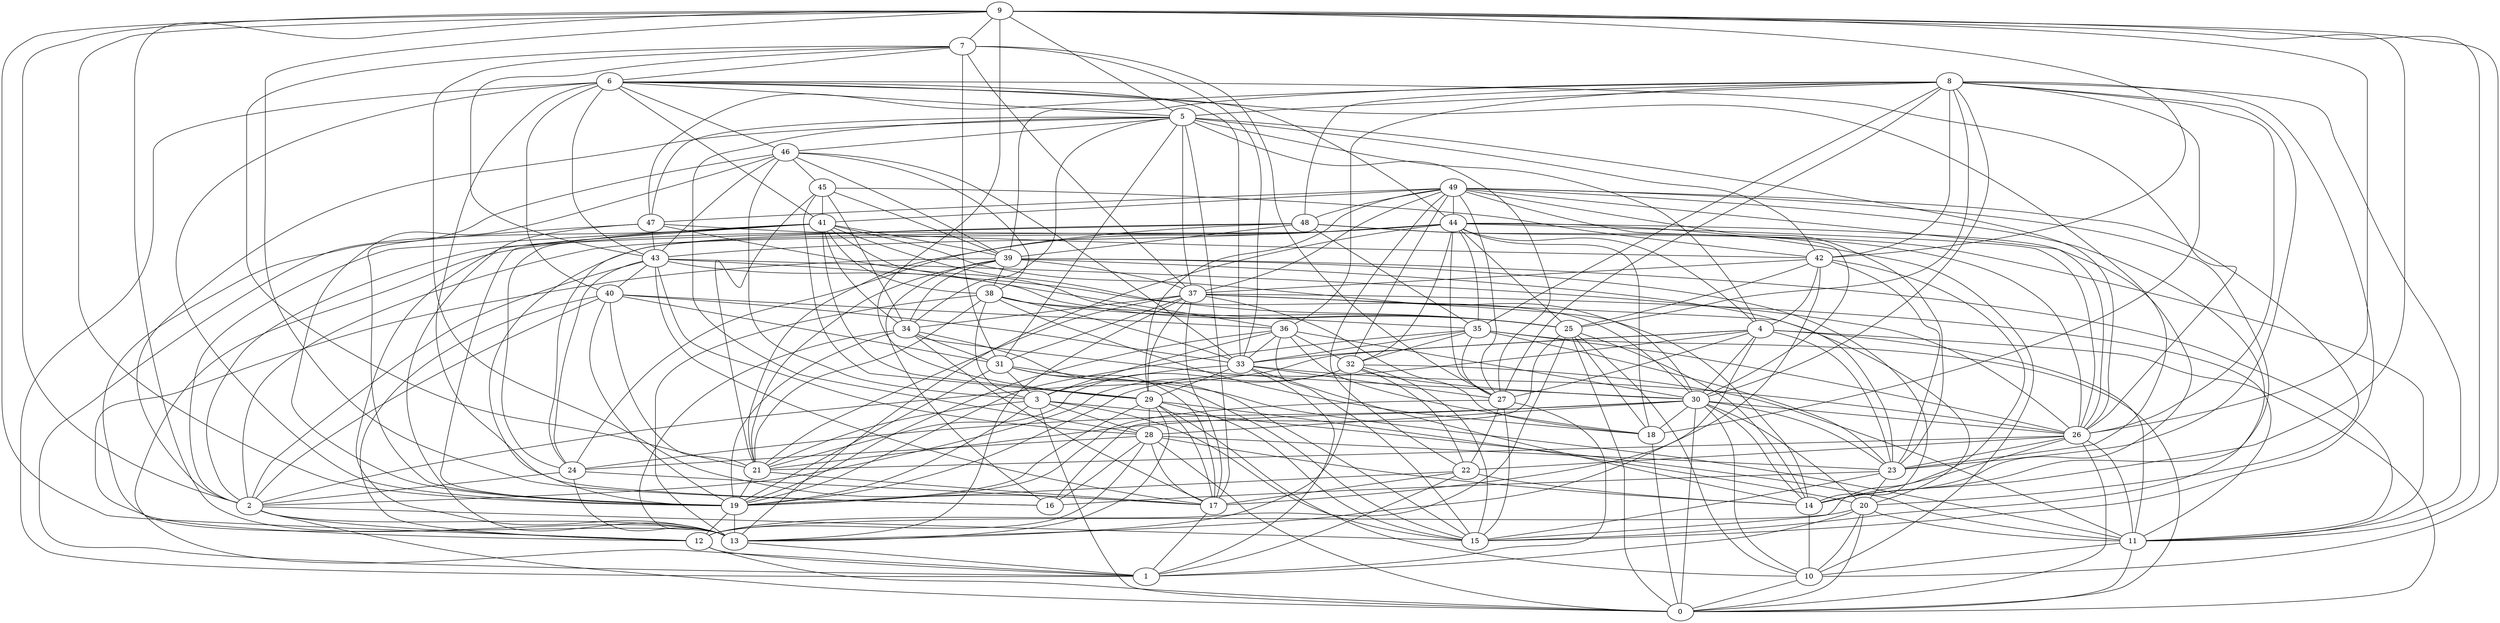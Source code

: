 digraph GG_graph {

subgraph G_graph {
edge [color = black]
"33" -> "26" [dir = none]
"33" -> "1" [dir = none]
"33" -> "3" [dir = none]
"34" -> "17" [dir = none]
"34" -> "19" [dir = none]
"34" -> "15" [dir = none]
"34" -> "30" [dir = none]
"31" -> "15" [dir = none]
"31" -> "3" [dir = none]
"31" -> "11" [dir = none]
"40" -> "31" [dir = none]
"40" -> "12" [dir = none]
"40" -> "2" [dir = none]
"40" -> "19" [dir = none]
"22" -> "17" [dir = none]
"35" -> "0" [dir = none]
"35" -> "26" [dir = none]
"27" -> "1" [dir = none]
"27" -> "15" [dir = none]
"19" -> "12" [dir = none]
"48" -> "2" [dir = none]
"48" -> "35" [dir = none]
"48" -> "21" [dir = none]
"48" -> "24" [dir = none]
"37" -> "34" [dir = none]
"37" -> "18" [dir = none]
"37" -> "13" [dir = none]
"37" -> "11" [dir = none]
"44" -> "18" [dir = none]
"44" -> "35" [dir = none]
"44" -> "10" [dir = none]
"44" -> "27" [dir = none]
"44" -> "14" [dir = none]
"44" -> "43" [dir = none]
"44" -> "4" [dir = none]
"44" -> "24" [dir = none]
"44" -> "13" [dir = none]
"44" -> "25" [dir = none]
"5" -> "47" [dir = none]
"5" -> "42" [dir = none]
"5" -> "31" [dir = none]
"5" -> "27" [dir = none]
"5" -> "28" [dir = none]
"5" -> "46" [dir = none]
"5" -> "2" [dir = none]
"5" -> "26" [dir = none]
"9" -> "12" [dir = none]
"9" -> "5" [dir = none]
"9" -> "16" [dir = none]
"9" -> "13" [dir = none]
"9" -> "7" [dir = none]
"9" -> "11" [dir = none]
"9" -> "29" [dir = none]
"43" -> "25" [dir = none]
"43" -> "26" [dir = none]
"43" -> "17" [dir = none]
"36" -> "32" [dir = none]
"36" -> "3" [dir = none]
"36" -> "18" [dir = none]
"36" -> "30" [dir = none]
"23" -> "20" [dir = none]
"23" -> "15" [dir = none]
"21" -> "19" [dir = none]
"20" -> "0" [dir = none]
"20" -> "1" [dir = none]
"20" -> "12" [dir = none]
"29" -> "20" [dir = none]
"29" -> "10" [dir = none]
"11" -> "10" [dir = none]
"39" -> "16" [dir = none]
"39" -> "14" [dir = none]
"39" -> "34" [dir = none]
"39" -> "38" [dir = none]
"39" -> "11" [dir = none]
"39" -> "21" [dir = none]
"39" -> "23" [dir = none]
"7" -> "21" [dir = none]
"7" -> "27" [dir = none]
"7" -> "43" [dir = none]
"46" -> "33" [dir = none]
"46" -> "38" [dir = none]
"41" -> "36" [dir = none]
"41" -> "2" [dir = none]
"41" -> "1" [dir = none]
"41" -> "25" [dir = none]
"41" -> "38" [dir = none]
"41" -> "24" [dir = none]
"28" -> "12" [dir = none]
"28" -> "16" [dir = none]
"38" -> "18" [dir = none]
"38" -> "13" [dir = none]
"8" -> "18" [dir = none]
"8" -> "35" [dir = none]
"8" -> "26" [dir = none]
"8" -> "15" [dir = none]
"8" -> "36" [dir = none]
"8" -> "23" [dir = none]
"32" -> "15" [dir = none]
"32" -> "22" [dir = none]
"32" -> "30" [dir = none]
"32" -> "2" [dir = none]
"26" -> "11" [dir = none]
"26" -> "23" [dir = none]
"26" -> "22" [dir = none]
"25" -> "10" [dir = none]
"25" -> "18" [dir = none]
"2" -> "15" [dir = none]
"42" -> "23" [dir = none]
"42" -> "37" [dir = none]
"49" -> "29" [dir = none]
"49" -> "22" [dir = none]
"49" -> "30" [dir = none]
"49" -> "27" [dir = none]
"49" -> "48" [dir = none]
"49" -> "41" [dir = none]
"49" -> "20" [dir = none]
"49" -> "14" [dir = none]
"49" -> "37" [dir = none]
"47" -> "25" [dir = none]
"47" -> "13" [dir = none]
"24" -> "2" [dir = none]
"24" -> "13" [dir = none]
"30" -> "26" [dir = none]
"30" -> "10" [dir = none]
"30" -> "18" [dir = none]
"30" -> "21" [dir = none]
"30" -> "24" [dir = none]
"30" -> "20" [dir = none]
"30" -> "28" [dir = none]
"3" -> "11" [dir = none]
"3" -> "0" [dir = none]
"6" -> "46" [dir = none]
"6" -> "1" [dir = none]
"6" -> "19" [dir = none]
"6" -> "41" [dir = none]
"6" -> "40" [dir = none]
"45" -> "21" [dir = none]
"45" -> "29" [dir = none]
"45" -> "42" [dir = none]
"45" -> "41" [dir = none]
"45" -> "34" [dir = none]
"45" -> "39" [dir = none]
"4" -> "23" [dir = none]
"4" -> "19" [dir = none]
"4" -> "2" [dir = none]
"4" -> "0" [dir = none]
"4" -> "27" [dir = none]
"8" -> "5" [dir = none]
"9" -> "10" [dir = none]
"46" -> "19" [dir = none]
"8" -> "48" [dir = none]
"19" -> "13" [dir = none]
"30" -> "14" [dir = none]
"36" -> "15" [dir = none]
"49" -> "47" [dir = none]
"44" -> "19" [dir = none]
"6" -> "44" [dir = none]
"41" -> "19" [dir = none]
"8" -> "42" [dir = none]
"38" -> "33" [dir = none]
"25" -> "14" [dir = none]
"9" -> "42" [dir = none]
"39" -> "37" [dir = none]
"7" -> "17" [dir = none]
"43" -> "30" [dir = none]
"28" -> "23" [dir = none]
"48" -> "26" [dir = none]
"41" -> "30" [dir = none]
"22" -> "14" [dir = none]
"41" -> "34" [dir = none]
"30" -> "23" [dir = none]
"37" -> "29" [dir = none]
"29" -> "17" [dir = none]
"43" -> "40" [dir = none]
"46" -> "45" [dir = none]
"6" -> "16" [dir = none]
"49" -> "44" [dir = none]
"5" -> "37" [dir = none]
"18" -> "0" [dir = none]
"28" -> "0" [dir = none]
"30" -> "0" [dir = none]
"7" -> "6" [dir = none]
"32" -> "13" [dir = none]
"47" -> "19" [dir = none]
"11" -> "0" [dir = none]
"38" -> "21" [dir = none]
"36" -> "19" [dir = none]
"32" -> "21" [dir = none]
"46" -> "39" [dir = none]
"33" -> "29" [dir = none]
"37" -> "20" [dir = none]
"41" -> "29" [dir = none]
"49" -> "23" [dir = none]
"44" -> "32" [dir = none]
"42" -> "4" [dir = none]
"38" -> "3" [dir = none]
"46" -> "13" [dir = none]
"8" -> "30" [dir = none]
"5" -> "34" [dir = none]
"44" -> "1" [dir = none]
"9" -> "19" [dir = none]
"41" -> "13" [dir = none]
"6" -> "5" [dir = none]
"46" -> "43" [dir = none]
"49" -> "15" [dir = none]
"26" -> "21" [dir = none]
"43" -> "28" [dir = none]
"37" -> "31" [dir = none]
"47" -> "42" [dir = none]
"7" -> "33" [dir = none]
"39" -> "12" [dir = none]
"28" -> "14" [dir = none]
"35" -> "19" [dir = none]
"35" -> "32" [dir = none]
"21" -> "17" [dir = none]
"4" -> "13" [dir = none]
"40" -> "33" [dir = none]
"6" -> "23" [dir = none]
"12" -> "0" [dir = none]
"25" -> "0" [dir = none]
"37" -> "14" [dir = none]
"8" -> "25" [dir = none]
"40" -> "36" [dir = none]
"9" -> "2" [dir = none]
"48" -> "11" [dir = none]
"40" -> "21" [dir = none]
"17" -> "1" [dir = none]
"42" -> "17" [dir = none]
"5" -> "17" [dir = none]
"35" -> "33" [dir = none]
"6" -> "33" [dir = none]
"24" -> "17" [dir = none]
"25" -> "16" [dir = none]
"28" -> "24" [dir = none]
"3" -> "21" [dir = none]
"26" -> "14" [dir = none]
"33" -> "14" [dir = none]
"8" -> "11" [dir = none]
"6" -> "43" [dir = none]
"42" -> "25" [dir = none]
"37" -> "17" [dir = none]
"36" -> "33" [dir = none]
"8" -> "47" [dir = none]
"4" -> "33" [dir = none]
"7" -> "31" [dir = none]
"9" -> "14" [dir = none]
"25" -> "12" [dir = none]
"20" -> "11" [dir = none]
"20" -> "10" [dir = none]
"5" -> "4" [dir = none]
"35" -> "23" [dir = none]
"3" -> "19" [dir = none]
"27" -> "19" [dir = none]
"47" -> "43" [dir = none]
"22" -> "1" [dir = none]
"37" -> "21" [dir = none]
"27" -> "22" [dir = none]
"8" -> "27" [dir = none]
"3" -> "28" [dir = none]
"22" -> "19" [dir = none]
"44" -> "2" [dir = none]
"31" -> "19" [dir = none]
"6" -> "26" [dir = none]
"4" -> "11" [dir = none]
"34" -> "13" [dir = none]
"4" -> "30" [dir = none]
"33" -> "27" [dir = none]
"29" -> "28" [dir = none]
"7" -> "37" [dir = none]
"2" -> "0" [dir = none]
"13" -> "1" [dir = none]
"2" -> "12" [dir = none]
"43" -> "24" [dir = none]
"46" -> "3" [dir = none]
"35" -> "27" [dir = none]
"38" -> "25" [dir = none]
"44" -> "26" [dir = none]
"41" -> "39" [dir = none]
"28" -> "17" [dir = none]
"43" -> "2" [dir = none]
"23" -> "16" [dir = none]
"14" -> "10" [dir = none]
"12" -> "1" [dir = none]
"26" -> "0" [dir = none]
"9" -> "26" [dir = none]
"49" -> "26" [dir = none]
"32" -> "11" [dir = none]
"34" -> "31" [dir = none]
"29" -> "13" [dir = none]
"49" -> "32" [dir = none]
"48" -> "39" [dir = none]
"3" -> "15" [dir = none]
"2" -> "13" [dir = none]
"8" -> "39" [dir = none]
"38" -> "35" [dir = none]
"31" -> "17" [dir = none]
"42" -> "15" [dir = none]
"10" -> "0" [dir = none]
"29" -> "19" [dir = none]
"29" -> "15" [dir = none]
}

}
